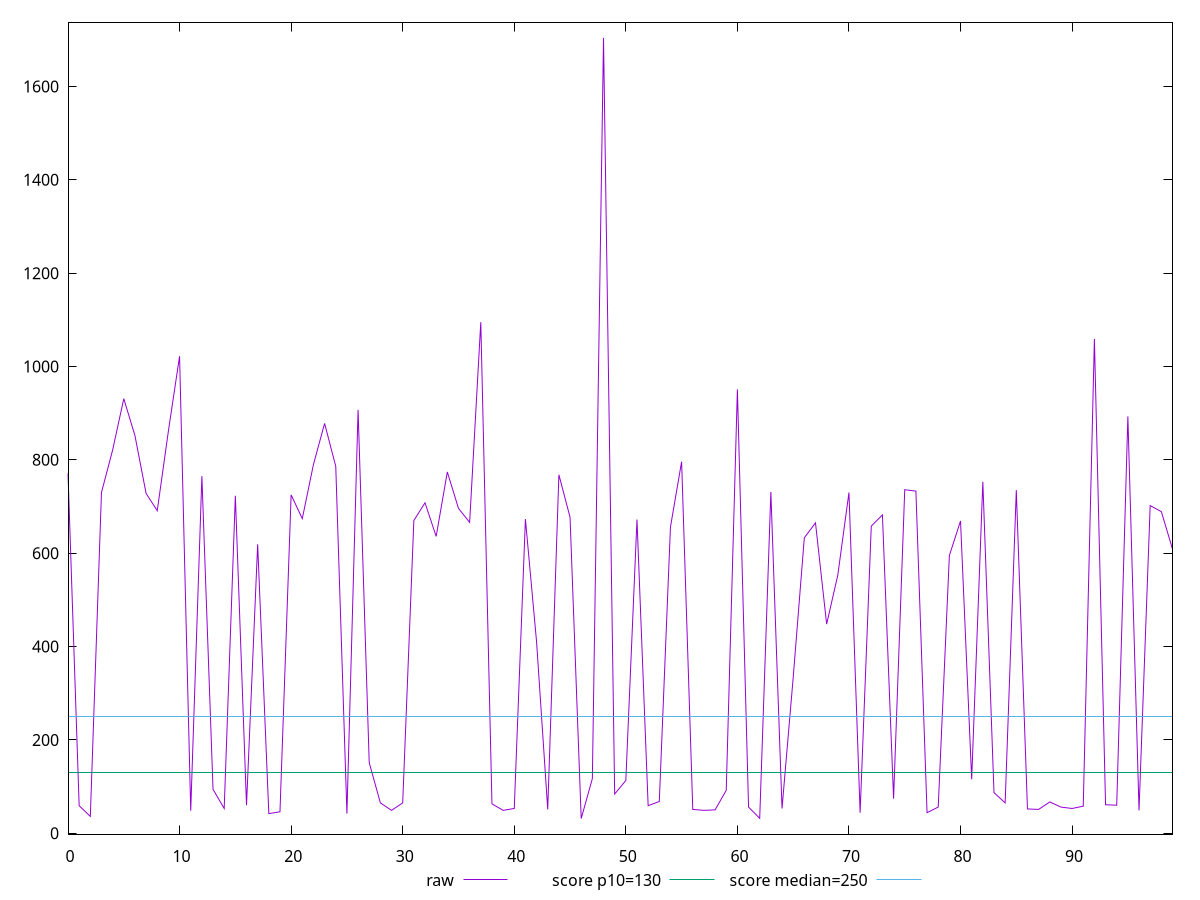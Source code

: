 reset

$raw <<EOF
0 771
1 59
2 36
3 729.9999999999982
4 821
5 931
6 852
7 728
8 691
9 862
10 1022
11 48
12 765
13 94
14 53
15 723
16 60
17 619
18 42
19 46
20 725
21 674
22 790
23 878
24 786
25 42
26 907
27 151
28 65
29 49
30 65
31 670
32 708
33 636
34 774
35 696.0000000000009
36 666
37 1095.000000000001
38 63
39 49
40 53
41 673
42 410.0000000000001
43 51
44 768
45 677
46 31.5
47 117
48 1704.0000000000018
49 84
50 113
51 672
52 59
53 68
54 656
55 796
56 51
57 49
58 50
59 92
60 951
61 56
62 32
63 731
64 53
65 333
66 633
67 665
68 448
69 553
70 730.0000000000009
71 44
72 658
73 682
74 74
75 736
76 733
77 44
78 56.000000000000455
79 595
80 669
81 115.5
82 753
83 87
84 65
85 735
86 52
87 51
88 67
89 56
90 53
91 58
92 1059
93 61
94 60
95 893
96 49
97 702
98 689
99 609
EOF

set key outside below
set xrange [0:99]
set yrange [-1.9500000000000384:1737.4500000000019]
set trange [-1.9500000000000384:1737.4500000000019]
set terminal svg size 640, 500 enhanced background rgb 'white'
set output "reports/report_00028_2021-02-24T12-49-42.674Z/max-potential-fid/samples/agenda/raw/values.svg"

plot $raw title "raw" with line, \
     130 title "score p10=130", \
     250 title "score median=250"

reset
